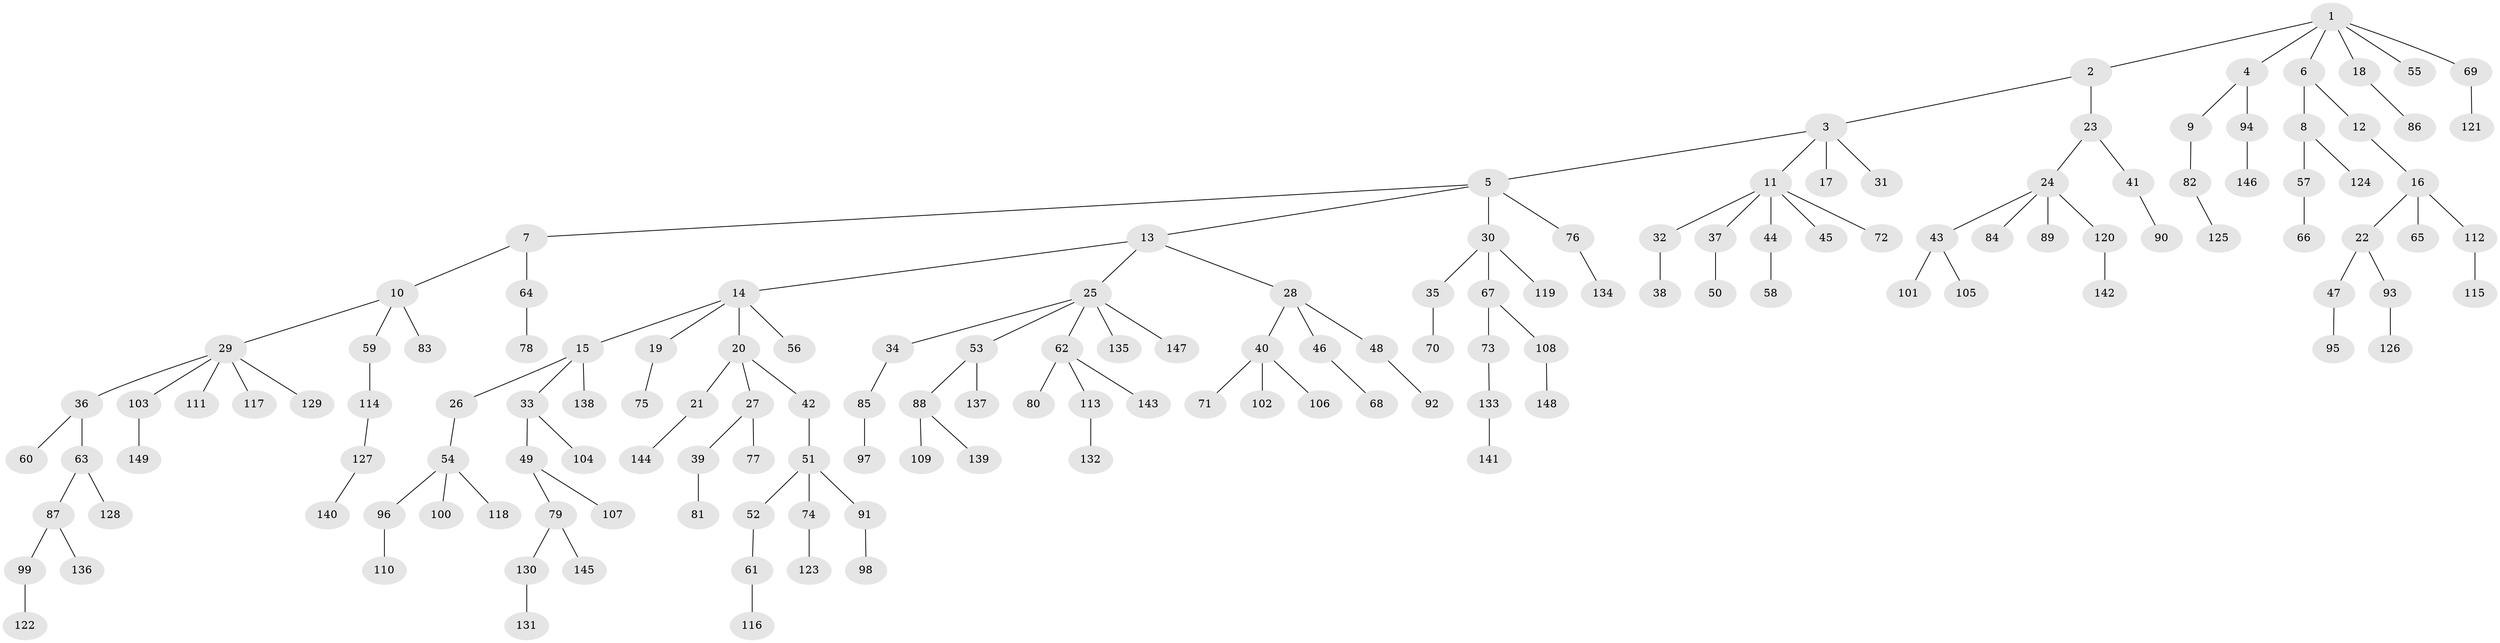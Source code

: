 // coarse degree distribution, {6: 0.028037383177570093, 3: 0.12149532710280374, 4: 0.06542056074766354, 5: 0.037383177570093455, 7: 0.009345794392523364, 1: 0.5420560747663551, 2: 0.19626168224299065}
// Generated by graph-tools (version 1.1) at 2025/42/03/06/25 10:42:03]
// undirected, 149 vertices, 148 edges
graph export_dot {
graph [start="1"]
  node [color=gray90,style=filled];
  1;
  2;
  3;
  4;
  5;
  6;
  7;
  8;
  9;
  10;
  11;
  12;
  13;
  14;
  15;
  16;
  17;
  18;
  19;
  20;
  21;
  22;
  23;
  24;
  25;
  26;
  27;
  28;
  29;
  30;
  31;
  32;
  33;
  34;
  35;
  36;
  37;
  38;
  39;
  40;
  41;
  42;
  43;
  44;
  45;
  46;
  47;
  48;
  49;
  50;
  51;
  52;
  53;
  54;
  55;
  56;
  57;
  58;
  59;
  60;
  61;
  62;
  63;
  64;
  65;
  66;
  67;
  68;
  69;
  70;
  71;
  72;
  73;
  74;
  75;
  76;
  77;
  78;
  79;
  80;
  81;
  82;
  83;
  84;
  85;
  86;
  87;
  88;
  89;
  90;
  91;
  92;
  93;
  94;
  95;
  96;
  97;
  98;
  99;
  100;
  101;
  102;
  103;
  104;
  105;
  106;
  107;
  108;
  109;
  110;
  111;
  112;
  113;
  114;
  115;
  116;
  117;
  118;
  119;
  120;
  121;
  122;
  123;
  124;
  125;
  126;
  127;
  128;
  129;
  130;
  131;
  132;
  133;
  134;
  135;
  136;
  137;
  138;
  139;
  140;
  141;
  142;
  143;
  144;
  145;
  146;
  147;
  148;
  149;
  1 -- 2;
  1 -- 4;
  1 -- 6;
  1 -- 18;
  1 -- 55;
  1 -- 69;
  2 -- 3;
  2 -- 23;
  3 -- 5;
  3 -- 11;
  3 -- 17;
  3 -- 31;
  4 -- 9;
  4 -- 94;
  5 -- 7;
  5 -- 13;
  5 -- 30;
  5 -- 76;
  6 -- 8;
  6 -- 12;
  7 -- 10;
  7 -- 64;
  8 -- 57;
  8 -- 124;
  9 -- 82;
  10 -- 29;
  10 -- 59;
  10 -- 83;
  11 -- 32;
  11 -- 37;
  11 -- 44;
  11 -- 45;
  11 -- 72;
  12 -- 16;
  13 -- 14;
  13 -- 25;
  13 -- 28;
  14 -- 15;
  14 -- 19;
  14 -- 20;
  14 -- 56;
  15 -- 26;
  15 -- 33;
  15 -- 138;
  16 -- 22;
  16 -- 65;
  16 -- 112;
  18 -- 86;
  19 -- 75;
  20 -- 21;
  20 -- 27;
  20 -- 42;
  21 -- 144;
  22 -- 47;
  22 -- 93;
  23 -- 24;
  23 -- 41;
  24 -- 43;
  24 -- 84;
  24 -- 89;
  24 -- 120;
  25 -- 34;
  25 -- 53;
  25 -- 62;
  25 -- 135;
  25 -- 147;
  26 -- 54;
  27 -- 39;
  27 -- 77;
  28 -- 40;
  28 -- 46;
  28 -- 48;
  29 -- 36;
  29 -- 103;
  29 -- 111;
  29 -- 117;
  29 -- 129;
  30 -- 35;
  30 -- 67;
  30 -- 119;
  32 -- 38;
  33 -- 49;
  33 -- 104;
  34 -- 85;
  35 -- 70;
  36 -- 60;
  36 -- 63;
  37 -- 50;
  39 -- 81;
  40 -- 71;
  40 -- 102;
  40 -- 106;
  41 -- 90;
  42 -- 51;
  43 -- 101;
  43 -- 105;
  44 -- 58;
  46 -- 68;
  47 -- 95;
  48 -- 92;
  49 -- 79;
  49 -- 107;
  51 -- 52;
  51 -- 74;
  51 -- 91;
  52 -- 61;
  53 -- 88;
  53 -- 137;
  54 -- 96;
  54 -- 100;
  54 -- 118;
  57 -- 66;
  59 -- 114;
  61 -- 116;
  62 -- 80;
  62 -- 113;
  62 -- 143;
  63 -- 87;
  63 -- 128;
  64 -- 78;
  67 -- 73;
  67 -- 108;
  69 -- 121;
  73 -- 133;
  74 -- 123;
  76 -- 134;
  79 -- 130;
  79 -- 145;
  82 -- 125;
  85 -- 97;
  87 -- 99;
  87 -- 136;
  88 -- 109;
  88 -- 139;
  91 -- 98;
  93 -- 126;
  94 -- 146;
  96 -- 110;
  99 -- 122;
  103 -- 149;
  108 -- 148;
  112 -- 115;
  113 -- 132;
  114 -- 127;
  120 -- 142;
  127 -- 140;
  130 -- 131;
  133 -- 141;
}
